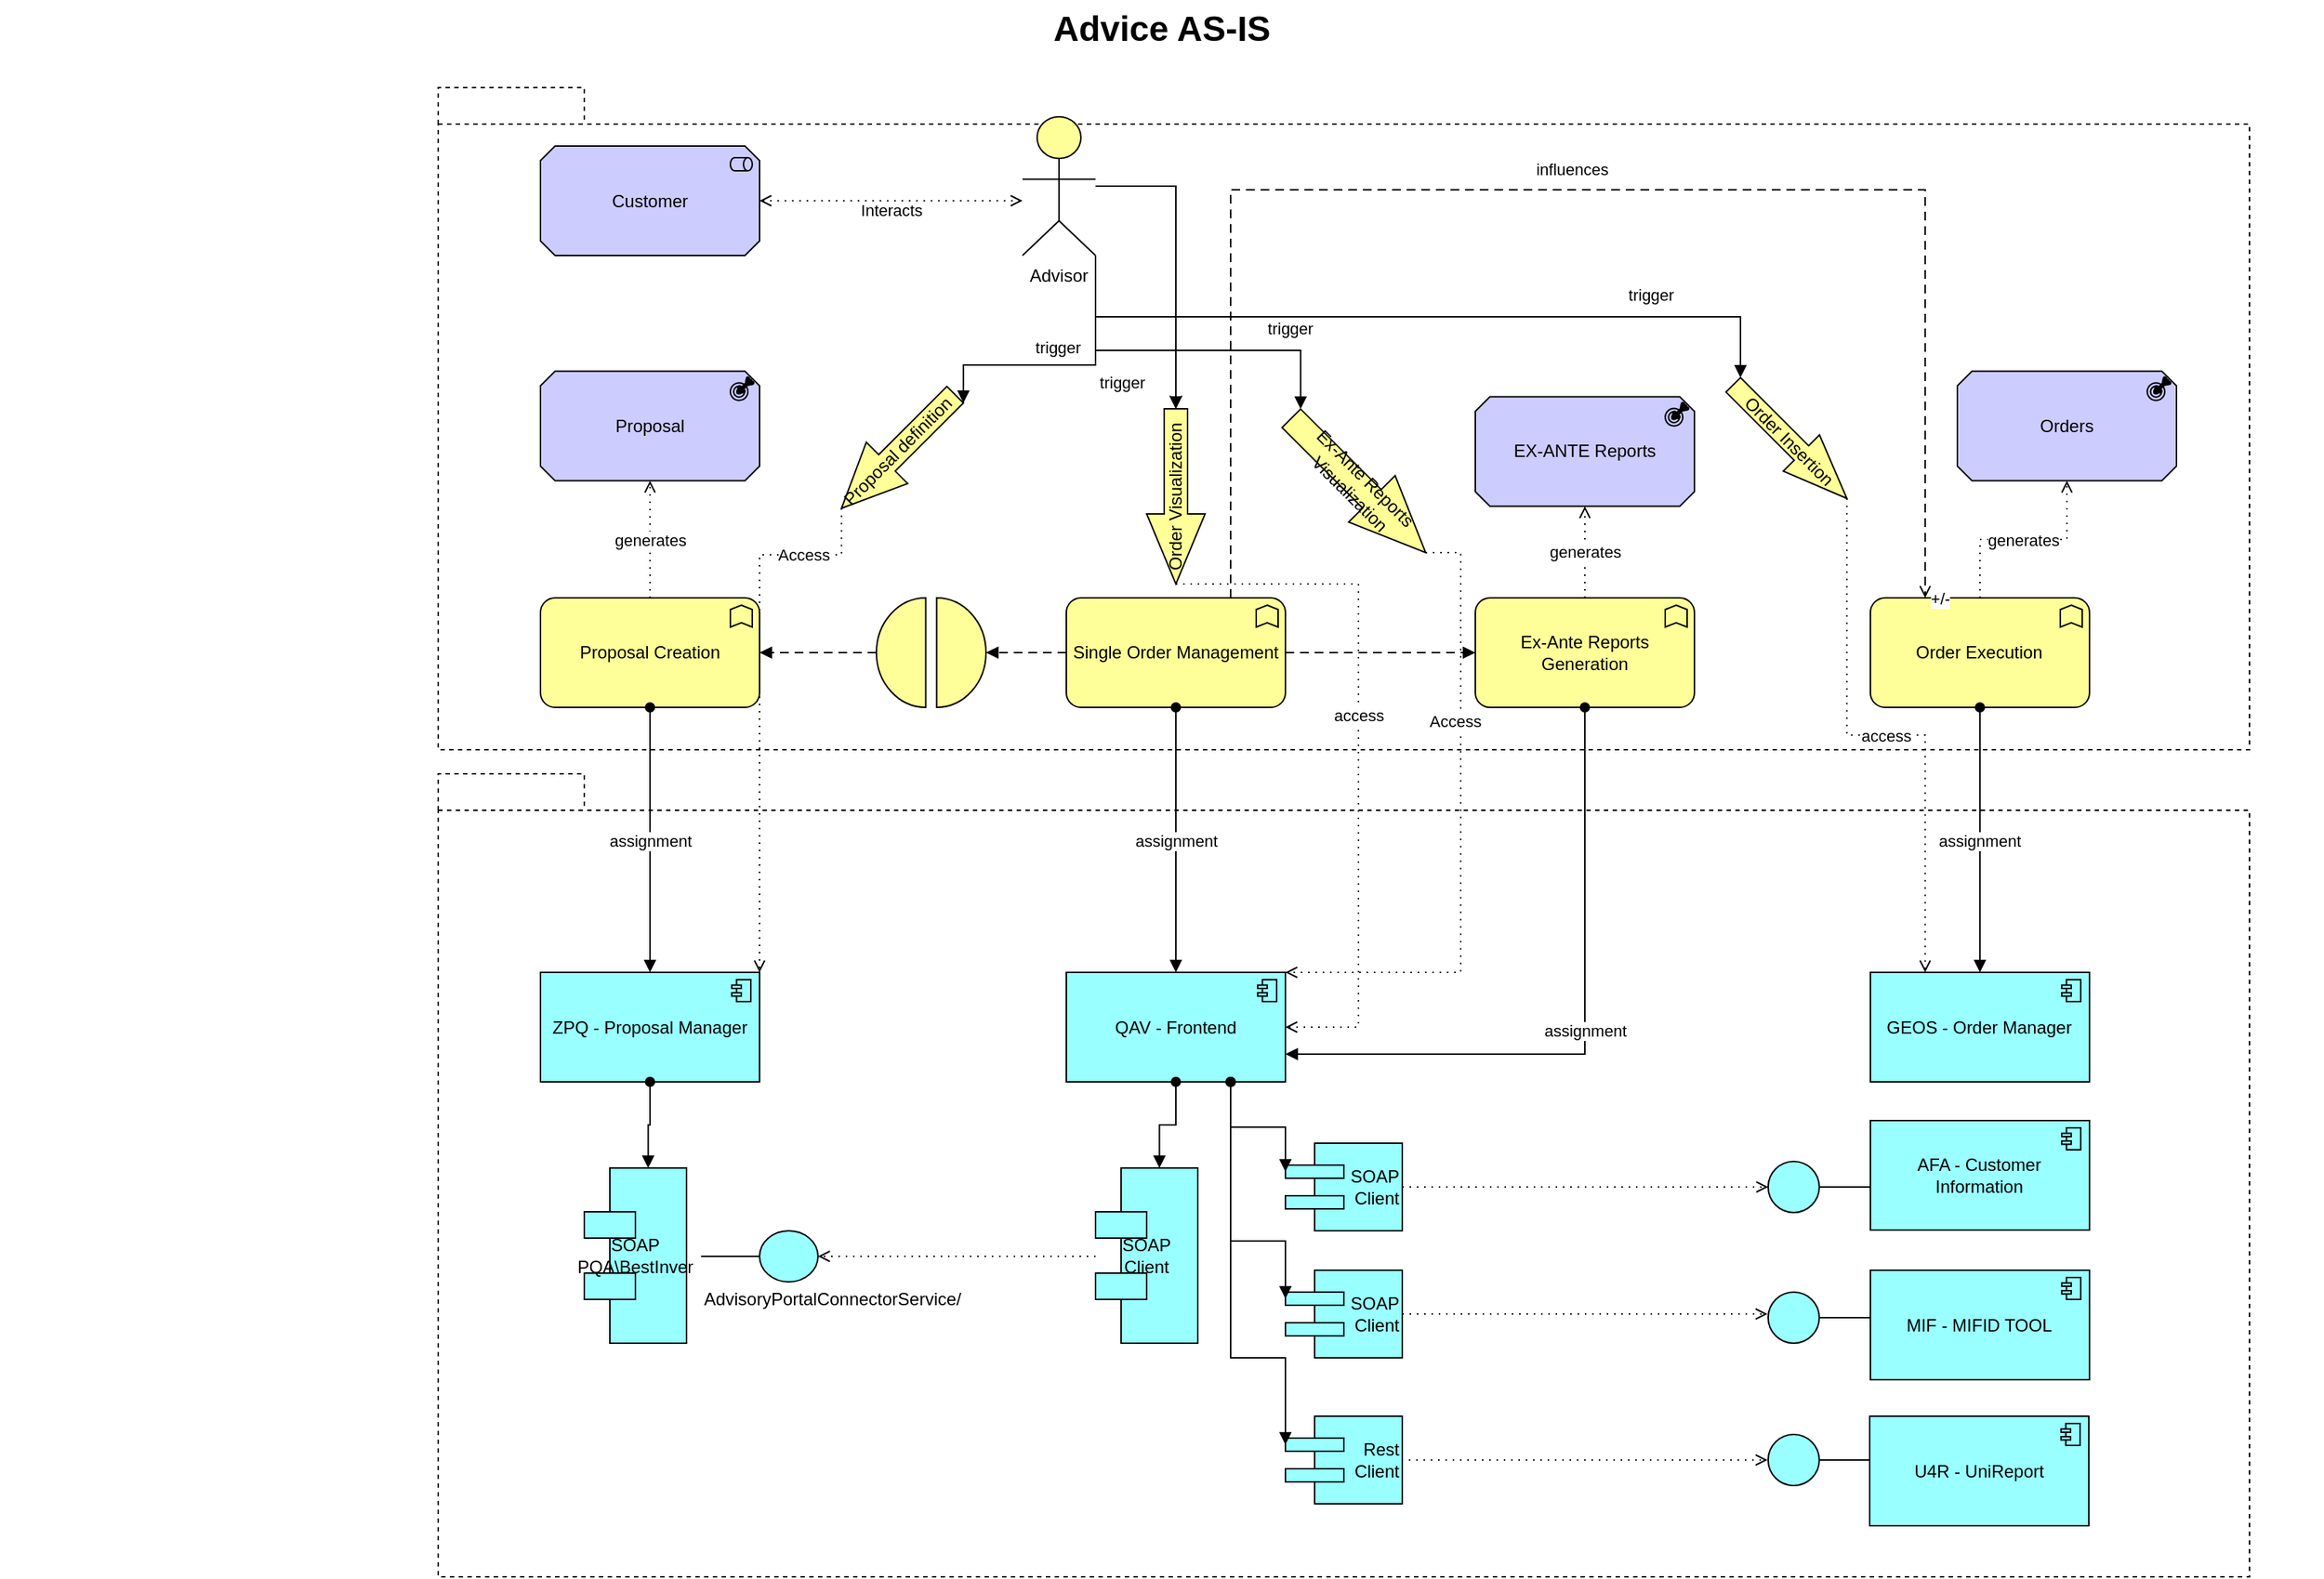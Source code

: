 <mxfile version="20.8.10" type="github">
  <diagram id="6I0OCvxSQrVGMHxT2VVA" name="AS-IS">
    <mxGraphModel dx="2199" dy="864" grid="1" gridSize="10" guides="1" tooltips="1" connect="1" arrows="1" fold="1" page="1" pageScale="1" pageWidth="850" pageHeight="1100" math="0" shadow="0">
      <root>
        <mxCell id="0" />
        <mxCell id="1" parent="0" />
        <mxCell id="SGIsHYCIq1H-L2krvLl8-28" value="" style="shape=folder;spacingTop=10;tabWidth=100;tabHeight=25;tabPosition=left;html=1;dashed=1;" parent="1" vertex="1">
          <mxGeometry x="220" y="540" width="1240" height="550" as="geometry" />
        </mxCell>
        <mxCell id="SGIsHYCIq1H-L2krvLl8-10" value="" style="shape=folder;spacingTop=10;tabWidth=100;tabHeight=25;tabPosition=left;html=1;dashed=1;" parent="1" vertex="1">
          <mxGeometry x="220" y="70" width="1240" height="453.5" as="geometry" />
        </mxCell>
        <mxCell id="dKdSaXE48SgPbhcamS2K-63" value="Advice AS-IS" style="text;strokeColor=none;fillColor=none;html=1;fontSize=24;fontStyle=1;verticalAlign=middle;align=center;" parent="1" vertex="1">
          <mxGeometry x="-80" y="10" width="1590" height="40" as="geometry" />
        </mxCell>
        <mxCell id="SGIsHYCIq1H-L2krvLl8-2" value="Proposal Creation" style="html=1;outlineConnect=0;whiteSpace=wrap;fillColor=#ffff99;shape=mxgraph.archimate3.application;appType=func;archiType=rounded;" parent="1" vertex="1">
          <mxGeometry x="290" y="419.5" width="150" height="75" as="geometry" />
        </mxCell>
        <mxCell id="SGIsHYCIq1H-L2krvLl8-5" value="" style="html=1;outlineConnect=0;whiteSpace=wrap;fillColor=#ffff99;shape=mxgraph.archimate3.interaction;" parent="1" vertex="1">
          <mxGeometry x="520" y="419.5" width="75" height="75" as="geometry" />
        </mxCell>
        <mxCell id="SGIsHYCIq1H-L2krvLl8-8" value="Single Order Management" style="html=1;outlineConnect=0;whiteSpace=wrap;fillColor=#ffff99;shape=mxgraph.archimate3.application;appType=func;archiType=rounded;" parent="1" vertex="1">
          <mxGeometry x="650" y="419.5" width="150" height="75" as="geometry" />
        </mxCell>
        <mxCell id="SPWOCfGQ36QJyUZVi-6S-24" value="" style="edgeStyle=orthogonalEdgeStyle;rounded=0;orthogonalLoop=1;jettySize=auto;html=1;" parent="1" source="SGIsHYCIq1H-L2krvLl8-11" target="SGIsHYCIq1H-L2krvLl8-13" edge="1">
          <mxGeometry relative="1" as="geometry" />
        </mxCell>
        <mxCell id="SGIsHYCIq1H-L2krvLl8-11" value="Advisor" style="html=1;outlineConnect=0;whiteSpace=wrap;fillColor=#ffff99;verticalLabelPosition=bottom;verticalAlign=top;align=center;shape=mxgraph.archimate3.actor;" parent="1" vertex="1">
          <mxGeometry x="620" y="90" width="50" height="95" as="geometry" />
        </mxCell>
        <mxCell id="SGIsHYCIq1H-L2krvLl8-13" value="Order Visualization" style="html=1;outlineConnect=0;whiteSpace=wrap;fillColor=#ffff99;shape=mxgraph.archimate3.process;direction=west;rotation=-90;" parent="1" vertex="1">
          <mxGeometry x="665" y="330" width="120" height="40" as="geometry" />
        </mxCell>
        <mxCell id="SGIsHYCIq1H-L2krvLl8-16" value="Order Execution" style="html=1;outlineConnect=0;whiteSpace=wrap;fillColor=#ffff99;shape=mxgraph.archimate3.application;appType=func;archiType=rounded;" parent="1" vertex="1">
          <mxGeometry x="1200.46" y="419.5" width="150" height="75" as="geometry" />
        </mxCell>
        <mxCell id="SGIsHYCIq1H-L2krvLl8-17" value="Order Insertion" style="html=1;outlineConnect=0;whiteSpace=wrap;fillColor=#ffff99;shape=mxgraph.archimate3.process;rotation=45;" parent="1" vertex="1">
          <mxGeometry x="1090.46" y="295" width="110" height="35" as="geometry" />
        </mxCell>
        <mxCell id="SGIsHYCIq1H-L2krvLl8-21" value="ZPQ - Proposal Manager" style="html=1;outlineConnect=0;whiteSpace=wrap;fillColor=#99ffff;shape=mxgraph.archimate3.application;appType=comp;archiType=square;" parent="1" vertex="1">
          <mxGeometry x="290" y="676" width="150" height="75" as="geometry" />
        </mxCell>
        <mxCell id="SGIsHYCIq1H-L2krvLl8-22" value="QAV - Frontend" style="html=1;outlineConnect=0;whiteSpace=wrap;fillColor=#99ffff;shape=mxgraph.archimate3.application;appType=comp;archiType=square;" parent="1" vertex="1">
          <mxGeometry x="650" y="676" width="150" height="75" as="geometry" />
        </mxCell>
        <mxCell id="SGIsHYCIq1H-L2krvLl8-23" value="GEOS - Order Manager" style="html=1;outlineConnect=0;whiteSpace=wrap;fillColor=#99ffff;shape=mxgraph.archimate3.application;appType=comp;archiType=square;" parent="1" vertex="1">
          <mxGeometry x="1200.46" y="676" width="150" height="75" as="geometry" />
        </mxCell>
        <mxCell id="SGIsHYCIq1H-L2krvLl8-25" value="assignment" style="endArrow=block;html=1;endFill=1;startArrow=oval;startFill=1;edgeStyle=elbowEdgeStyle;elbow=vertical;rounded=0;exitX=0.5;exitY=1;exitDx=0;exitDy=0;exitPerimeter=0;entryX=0.5;entryY=0;entryDx=0;entryDy=0;entryPerimeter=0;" parent="1" source="SGIsHYCIq1H-L2krvLl8-2" target="SGIsHYCIq1H-L2krvLl8-21" edge="1">
          <mxGeometry width="160" relative="1" as="geometry">
            <mxPoint x="460" y="856" as="sourcePoint" />
            <mxPoint x="365" y="626" as="targetPoint" />
            <Array as="points">
              <mxPoint x="360" y="640" />
            </Array>
          </mxGeometry>
        </mxCell>
        <mxCell id="SGIsHYCIq1H-L2krvLl8-26" value="assignment" style="endArrow=block;html=1;endFill=1;startArrow=oval;startFill=1;edgeStyle=elbowEdgeStyle;elbow=vertical;rounded=0;entryX=0.5;entryY=0;entryDx=0;entryDy=0;entryPerimeter=0;exitX=0.5;exitY=1;exitDx=0;exitDy=0;exitPerimeter=0;" parent="1" source="SGIsHYCIq1H-L2krvLl8-8" target="SGIsHYCIq1H-L2krvLl8-22" edge="1">
          <mxGeometry width="160" relative="1" as="geometry">
            <mxPoint x="755" y="490" as="sourcePoint" />
            <mxPoint x="754.29" y="626" as="targetPoint" />
            <Array as="points">
              <mxPoint x="740" y="530" />
            </Array>
          </mxGeometry>
        </mxCell>
        <mxCell id="SGIsHYCIq1H-L2krvLl8-27" value="assignment" style="endArrow=block;html=1;endFill=1;startArrow=oval;startFill=1;edgeStyle=elbowEdgeStyle;elbow=vertical;rounded=0;entryX=0.5;entryY=0;entryDx=0;entryDy=0;entryPerimeter=0;exitX=0.5;exitY=1;exitDx=0;exitDy=0;exitPerimeter=0;" parent="1" source="SGIsHYCIq1H-L2krvLl8-16" target="SGIsHYCIq1H-L2krvLl8-23" edge="1">
          <mxGeometry width="160" relative="1" as="geometry">
            <mxPoint x="1221.46" y="490" as="sourcePoint" />
            <mxPoint x="1220.46" y="626" as="targetPoint" />
            <Array as="points">
              <mxPoint x="1260.46" y="540" />
            </Array>
          </mxGeometry>
        </mxCell>
        <mxCell id="SGIsHYCIq1H-L2krvLl8-30" value="" style="edgeStyle=elbowEdgeStyle;html=1;endArrow=open;elbow=vertical;endFill=0;dashed=1;dashPattern=1 4;rounded=0;entryX=1;entryY=0.5;entryDx=0;entryDy=0;entryPerimeter=0;exitX=1;exitY=0.5;exitDx=0;exitDy=0;exitPerimeter=0;" parent="1" source="SGIsHYCIq1H-L2krvLl8-13" target="SGIsHYCIq1H-L2krvLl8-22" edge="1">
          <mxGeometry width="160" relative="1" as="geometry">
            <mxPoint x="850" y="846" as="sourcePoint" />
            <mxPoint x="1010" y="846" as="targetPoint" />
            <Array as="points">
              <mxPoint x="850" y="420" />
              <mxPoint x="790" y="400" />
            </Array>
          </mxGeometry>
        </mxCell>
        <mxCell id="SGIsHYCIq1H-L2krvLl8-31" value="access" style="edgeLabel;html=1;align=center;verticalAlign=middle;resizable=0;points=[];" parent="SGIsHYCIq1H-L2krvLl8-30" vertex="1" connectable="0">
          <mxGeometry x="-0.178" y="-3" relative="1" as="geometry">
            <mxPoint x="3" y="18" as="offset" />
          </mxGeometry>
        </mxCell>
        <mxCell id="SGIsHYCIq1H-L2krvLl8-32" value="access" style="edgeStyle=elbowEdgeStyle;html=1;endArrow=open;elbow=vertical;endFill=0;dashed=1;dashPattern=1 4;rounded=0;exitX=1;exitY=0.5;exitDx=0;exitDy=0;exitPerimeter=0;entryX=0.25;entryY=0;entryDx=0;entryDy=0;entryPerimeter=0;" parent="1" source="SGIsHYCIq1H-L2krvLl8-17" target="SGIsHYCIq1H-L2krvLl8-23" edge="1">
          <mxGeometry width="160" relative="1" as="geometry">
            <mxPoint x="733" y="916" as="sourcePoint" />
            <mxPoint x="893" y="916" as="targetPoint" />
          </mxGeometry>
        </mxCell>
        <mxCell id="jIcNZWvfJnib5RVRW_nO-2" value="Customer" style="html=1;outlineConnect=0;whiteSpace=wrap;fillColor=#CCCCFF;shape=mxgraph.archimate3.application;appType=role;archiType=oct;" parent="1" vertex="1">
          <mxGeometry x="290" y="110" width="150" height="75" as="geometry" />
        </mxCell>
        <mxCell id="jIcNZWvfJnib5RVRW_nO-4" value="Proposal" style="html=1;outlineConnect=0;whiteSpace=wrap;fillColor=#CCCCFF;shape=mxgraph.archimate3.application;appType=outcome;archiType=oct;" parent="1" vertex="1">
          <mxGeometry x="290" y="264.25" width="150" height="75" as="geometry" />
        </mxCell>
        <mxCell id="jIcNZWvfJnib5RVRW_nO-5" value="Orders" style="html=1;outlineConnect=0;whiteSpace=wrap;fillColor=#CCCCFF;shape=mxgraph.archimate3.application;appType=outcome;archiType=oct;" parent="1" vertex="1">
          <mxGeometry x="1260" y="264.25" width="150" height="75" as="geometry" />
        </mxCell>
        <mxCell id="jIcNZWvfJnib5RVRW_nO-7" value="Proposal definition" style="html=1;outlineConnect=0;whiteSpace=wrap;fillColor=#ffff99;shape=mxgraph.archimate3.process;rotation=-45;direction=west;" parent="1" vertex="1">
          <mxGeometry x="480" y="299.25" width="110" height="40" as="geometry" />
        </mxCell>
        <mxCell id="jIcNZWvfJnib5RVRW_nO-8" value="" style="edgeStyle=elbowEdgeStyle;html=1;endArrow=open;elbow=vertical;endFill=0;dashed=1;dashPattern=1 4;rounded=0;exitX=1;exitY=0.5;exitDx=0;exitDy=0;exitPerimeter=0;entryX=1;entryY=0;entryDx=0;entryDy=0;entryPerimeter=0;" parent="1" source="jIcNZWvfJnib5RVRW_nO-7" target="SGIsHYCIq1H-L2krvLl8-21" edge="1">
          <mxGeometry width="160" relative="1" as="geometry">
            <mxPoint x="640" y="500" as="sourcePoint" />
            <mxPoint x="800" y="500" as="targetPoint" />
            <Array as="points">
              <mxPoint x="520" y="390" />
            </Array>
          </mxGeometry>
        </mxCell>
        <mxCell id="jIcNZWvfJnib5RVRW_nO-9" value="Access" style="edgeLabel;html=1;align=center;verticalAlign=middle;resizable=0;points=[];" parent="jIcNZWvfJnib5RVRW_nO-8" vertex="1" connectable="0">
          <mxGeometry x="-0.353" y="-4" relative="1" as="geometry">
            <mxPoint x="34" y="-33" as="offset" />
          </mxGeometry>
        </mxCell>
        <mxCell id="jIcNZWvfJnib5RVRW_nO-10" value="generates" style="edgeStyle=elbowEdgeStyle;html=1;endArrow=open;elbow=vertical;endFill=0;dashed=1;dashPattern=1 4;rounded=0;exitX=0.5;exitY=0;exitDx=0;exitDy=0;exitPerimeter=0;" parent="1" source="SGIsHYCIq1H-L2krvLl8-2" target="jIcNZWvfJnib5RVRW_nO-4" edge="1">
          <mxGeometry width="160" relative="1" as="geometry">
            <mxPoint x="570" y="320" as="sourcePoint" />
            <mxPoint x="730" y="320" as="targetPoint" />
          </mxGeometry>
        </mxCell>
        <mxCell id="jIcNZWvfJnib5RVRW_nO-11" value="generates" style="edgeStyle=elbowEdgeStyle;html=1;endArrow=open;elbow=vertical;endFill=0;dashed=1;dashPattern=1 4;rounded=0;entryX=0.5;entryY=1;entryDx=0;entryDy=0;entryPerimeter=0;" parent="1" source="SGIsHYCIq1H-L2krvLl8-16" target="jIcNZWvfJnib5RVRW_nO-5" edge="1">
          <mxGeometry width="160" relative="1" as="geometry">
            <mxPoint x="790.46" y="320" as="sourcePoint" />
            <mxPoint x="950.46" y="320" as="targetPoint" />
          </mxGeometry>
        </mxCell>
        <mxCell id="jIcNZWvfJnib5RVRW_nO-12" value="+/-" style="edgeStyle=elbowEdgeStyle;html=1;endArrow=open;elbow=vertical;endFill=0;dashed=1;dashPattern=6 4;rounded=0;entryX=0.25;entryY=0;entryDx=0;entryDy=0;entryPerimeter=0;exitX=0.75;exitY=0;exitDx=0;exitDy=0;exitPerimeter=0;" parent="1" source="SGIsHYCIq1H-L2krvLl8-8" target="SGIsHYCIq1H-L2krvLl8-16" edge="1">
          <mxGeometry x="1" y="10" relative="1" as="geometry">
            <mxPoint x="770" y="410" as="sourcePoint" />
            <mxPoint x="980" y="470" as="targetPoint" />
            <Array as="points">
              <mxPoint x="940" y="140" />
              <mxPoint x="930" y="380" />
              <mxPoint x="940" y="430" />
            </Array>
          </mxGeometry>
        </mxCell>
        <mxCell id="jIcNZWvfJnib5RVRW_nO-13" value="influences" style="edgeLabel;html=1;align=center;verticalAlign=middle;resizable=0;points=[];" parent="jIcNZWvfJnib5RVRW_nO-12" vertex="1" connectable="0">
          <mxGeometry x="-0.105" y="1" relative="1" as="geometry">
            <mxPoint x="50" y="-13" as="offset" />
          </mxGeometry>
        </mxCell>
        <mxCell id="SPWOCfGQ36QJyUZVi-6S-5" value="EX-ANTE Reports" style="html=1;outlineConnect=0;whiteSpace=wrap;fillColor=#CCCCFF;shape=mxgraph.archimate3.application;appType=outcome;archiType=oct;" parent="1" vertex="1">
          <mxGeometry x="930" y="281.75" width="150" height="75" as="geometry" />
        </mxCell>
        <mxCell id="SPWOCfGQ36QJyUZVi-6S-6" value="SOAP PQA\BestInver" style="html=1;outlineConnect=0;whiteSpace=wrap;fillColor=#99ffff;shape=mxgraph.archimate3.component;" parent="1" vertex="1">
          <mxGeometry x="320" y="810" width="70" height="120" as="geometry" />
        </mxCell>
        <mxCell id="SPWOCfGQ36QJyUZVi-6S-7" value="" style="endArrow=block;html=1;endFill=1;startArrow=oval;startFill=1;edgeStyle=elbowEdgeStyle;elbow=vertical;rounded=0;exitX=0.5;exitY=1;exitDx=0;exitDy=0;exitPerimeter=0;entryX=0.625;entryY=0;entryDx=0;entryDy=0;entryPerimeter=0;" parent="1" source="SGIsHYCIq1H-L2krvLl8-21" target="SPWOCfGQ36QJyUZVi-6S-6" edge="1">
          <mxGeometry width="160" relative="1" as="geometry">
            <mxPoint x="780" y="580" as="sourcePoint" />
            <mxPoint x="940" y="580" as="targetPoint" />
          </mxGeometry>
        </mxCell>
        <mxCell id="SPWOCfGQ36QJyUZVi-6S-8" value="" style="edgeStyle=elbowEdgeStyle;html=1;endArrow=block;dashed=1;elbow=vertical;endFill=1;dashPattern=6 4;rounded=0;entryX=1;entryY=0.5;entryDx=0;entryDy=0;entryPerimeter=0;exitX=0;exitY=0.5;exitDx=0;exitDy=0;exitPerimeter=0;" parent="1" source="SGIsHYCIq1H-L2krvLl8-8" target="SGIsHYCIq1H-L2krvLl8-5" edge="1">
          <mxGeometry width="160" relative="1" as="geometry">
            <mxPoint x="780" y="580" as="sourcePoint" />
            <mxPoint x="940" y="580" as="targetPoint" />
          </mxGeometry>
        </mxCell>
        <mxCell id="SPWOCfGQ36QJyUZVi-6S-9" value="" style="edgeStyle=elbowEdgeStyle;html=1;endArrow=block;dashed=1;elbow=vertical;endFill=1;dashPattern=6 4;rounded=0;entryX=1;entryY=0.5;entryDx=0;entryDy=0;entryPerimeter=0;exitX=0;exitY=0.5;exitDx=0;exitDy=0;exitPerimeter=0;" parent="1" source="SGIsHYCIq1H-L2krvLl8-5" target="SGIsHYCIq1H-L2krvLl8-2" edge="1">
          <mxGeometry width="160" relative="1" as="geometry">
            <mxPoint x="660" y="467" as="sourcePoint" />
            <mxPoint x="605" y="467" as="targetPoint" />
            <Array as="points" />
          </mxGeometry>
        </mxCell>
        <mxCell id="SPWOCfGQ36QJyUZVi-6S-10" value="" style="html=1;outlineConnect=0;whiteSpace=wrap;fillColor=#99ffff;shape=mxgraph.archimate3.interface;" parent="1" vertex="1">
          <mxGeometry x="400" y="853" width="80" height="35" as="geometry" />
        </mxCell>
        <mxCell id="SPWOCfGQ36QJyUZVi-6S-11" value="AdvisoryPortalConnectorService/" style="text;html=1;strokeColor=none;fillColor=none;align=center;verticalAlign=middle;whiteSpace=wrap;rounded=0;" parent="1" vertex="1">
          <mxGeometry x="360" y="880" width="260" height="40" as="geometry" />
        </mxCell>
        <mxCell id="SPWOCfGQ36QJyUZVi-6S-12" value="Ex-Ante Reports&lt;br&gt;Generation" style="html=1;outlineConnect=0;whiteSpace=wrap;fillColor=#ffff99;shape=mxgraph.archimate3.application;appType=func;archiType=rounded;" parent="1" vertex="1">
          <mxGeometry x="930" y="419.5" width="150" height="75" as="geometry" />
        </mxCell>
        <mxCell id="SPWOCfGQ36QJyUZVi-6S-13" value="assignment" style="endArrow=block;html=1;endFill=1;startArrow=oval;startFill=1;edgeStyle=elbowEdgeStyle;elbow=vertical;rounded=0;entryX=1;entryY=0.75;entryDx=0;entryDy=0;entryPerimeter=0;" parent="1" source="SPWOCfGQ36QJyUZVi-6S-12" target="SGIsHYCIq1H-L2krvLl8-22" edge="1">
          <mxGeometry width="160" relative="1" as="geometry">
            <mxPoint x="735" y="504.5" as="sourcePoint" />
            <mxPoint x="735" y="700" as="targetPoint" />
            <Array as="points">
              <mxPoint x="900" y="732" />
            </Array>
          </mxGeometry>
        </mxCell>
        <mxCell id="SPWOCfGQ36QJyUZVi-6S-14" value="Ex-Ante Reports Visualization" style="html=1;outlineConnect=0;whiteSpace=wrap;fillColor=#ffff99;shape=mxgraph.archimate3.process;rotation=45;" parent="1" vertex="1">
          <mxGeometry x="785" y="320" width="130" height="45" as="geometry" />
        </mxCell>
        <mxCell id="SPWOCfGQ36QJyUZVi-6S-16" value="generates" style="edgeStyle=elbowEdgeStyle;html=1;endArrow=open;elbow=vertical;endFill=0;dashed=1;dashPattern=1 4;rounded=0;exitX=0.5;exitY=0;exitDx=0;exitDy=0;exitPerimeter=0;" parent="1" source="SPWOCfGQ36QJyUZVi-6S-12" target="SPWOCfGQ36QJyUZVi-6S-5" edge="1">
          <mxGeometry width="160" relative="1" as="geometry">
            <mxPoint x="1285.46" y="420" as="sourcePoint" />
            <mxPoint x="1345" y="349.25" as="targetPoint" />
          </mxGeometry>
        </mxCell>
        <mxCell id="SPWOCfGQ36QJyUZVi-6S-17" value="" style="edgeStyle=elbowEdgeStyle;html=1;endArrow=open;elbow=vertical;endFill=0;dashed=1;dashPattern=1 4;rounded=0;exitX=1;exitY=0.5;exitDx=0;exitDy=0;exitPerimeter=0;entryX=1;entryY=0;entryDx=0;entryDy=0;entryPerimeter=0;" parent="1" source="SPWOCfGQ36QJyUZVi-6S-14" target="SGIsHYCIq1H-L2krvLl8-22" edge="1">
          <mxGeometry width="160" relative="1" as="geometry">
            <mxPoint x="526.109" y="350.641" as="sourcePoint" />
            <mxPoint x="450.0" y="686" as="targetPoint" />
            <Array as="points">
              <mxPoint x="920" y="530" />
            </Array>
          </mxGeometry>
        </mxCell>
        <mxCell id="SPWOCfGQ36QJyUZVi-6S-18" value="Access" style="edgeLabel;html=1;align=center;verticalAlign=middle;resizable=0;points=[];" parent="SPWOCfGQ36QJyUZVi-6S-17" vertex="1" connectable="0">
          <mxGeometry x="-0.353" y="-4" relative="1" as="geometry">
            <mxPoint as="offset" />
          </mxGeometry>
        </mxCell>
        <mxCell id="SPWOCfGQ36QJyUZVi-6S-19" value="" style="edgeStyle=elbowEdgeStyle;html=1;endArrow=open;elbow=vertical;endFill=0;dashed=1;startArrow=open;startFill=0;dashPattern=1 4;rounded=0;exitX=1;exitY=0.5;exitDx=0;exitDy=0;exitPerimeter=0;" parent="1" source="jIcNZWvfJnib5RVRW_nO-2" target="SGIsHYCIq1H-L2krvLl8-11" edge="1">
          <mxGeometry width="160" relative="1" as="geometry">
            <mxPoint x="480" y="170" as="sourcePoint" />
            <mxPoint x="590" y="140" as="targetPoint" />
          </mxGeometry>
        </mxCell>
        <mxCell id="SPWOCfGQ36QJyUZVi-6S-20" value="Interacts" style="edgeLabel;html=1;align=center;verticalAlign=middle;resizable=0;points=[];" parent="SPWOCfGQ36QJyUZVi-6S-19" vertex="1" connectable="0">
          <mxGeometry x="-0.243" y="-6" relative="1" as="geometry">
            <mxPoint x="22" as="offset" />
          </mxGeometry>
        </mxCell>
        <mxCell id="SPWOCfGQ36QJyUZVi-6S-21" value="trigger" style="edgeStyle=elbowEdgeStyle;html=1;endArrow=block;dashed=0;elbow=vertical;endFill=1;rounded=0;entryX=0;entryY=0.3;entryDx=0;entryDy=0;entryPerimeter=0;exitX=1;exitY=1;exitDx=0;exitDy=0;exitPerimeter=0;" parent="1" source="SGIsHYCIq1H-L2krvLl8-11" target="jIcNZWvfJnib5RVRW_nO-7" edge="1">
          <mxGeometry x="0.061" y="-12" width="160" relative="1" as="geometry">
            <mxPoint x="650" y="220" as="sourcePoint" />
            <mxPoint x="720" y="205.43" as="targetPoint" />
            <Array as="points">
              <mxPoint x="630" y="260" />
            </Array>
            <mxPoint as="offset" />
          </mxGeometry>
        </mxCell>
        <mxCell id="SPWOCfGQ36QJyUZVi-6S-23" value="trigger" style="edgeStyle=elbowEdgeStyle;html=1;endArrow=block;dashed=0;elbow=vertical;endFill=1;rounded=0;entryX=0;entryY=0.5;entryDx=0;entryDy=0;entryPerimeter=0;exitX=1;exitY=1;exitDx=0;exitDy=0;exitPerimeter=0;" parent="1" source="SGIsHYCIq1H-L2krvLl8-11" target="SGIsHYCIq1H-L2krvLl8-13" edge="1">
          <mxGeometry x="0.039" y="-22" width="160" relative="1" as="geometry">
            <mxPoint x="650" y="220" as="sourcePoint" />
            <mxPoint x="609.548" y="278.516" as="targetPoint" />
            <Array as="points">
              <mxPoint x="700" y="250" />
            </Array>
            <mxPoint as="offset" />
          </mxGeometry>
        </mxCell>
        <mxCell id="SPWOCfGQ36QJyUZVi-6S-25" value="trigger" style="edgeStyle=elbowEdgeStyle;html=1;endArrow=block;dashed=0;elbow=vertical;endFill=1;rounded=0;entryX=0;entryY=0.3;entryDx=0;entryDy=0;entryPerimeter=0;exitX=1;exitY=1;exitDx=0;exitDy=0;exitPerimeter=0;" parent="1" source="SGIsHYCIq1H-L2krvLl8-11" target="SPWOCfGQ36QJyUZVi-6S-14" edge="1">
          <mxGeometry x="0.607" y="15" width="160" relative="1" as="geometry">
            <mxPoint x="650" y="220" as="sourcePoint" />
            <mxPoint x="735" y="300" as="targetPoint" />
            <mxPoint as="offset" />
            <Array as="points">
              <mxPoint x="750" y="250" />
            </Array>
          </mxGeometry>
        </mxCell>
        <mxCell id="SPWOCfGQ36QJyUZVi-6S-26" value="trigger" style="edgeStyle=elbowEdgeStyle;html=1;endArrow=block;dashed=0;elbow=vertical;endFill=1;rounded=0;entryX=0;entryY=0.3;entryDx=0;entryDy=0;entryPerimeter=0;exitX=1;exitY=1;exitDx=0;exitDy=0;exitPerimeter=0;" parent="1" source="SGIsHYCIq1H-L2krvLl8-11" target="SGIsHYCIq1H-L2krvLl8-17" edge="1">
          <mxGeometry x="0.607" y="15" width="160" relative="1" as="geometry">
            <mxPoint x="670" y="230" as="sourcePoint" />
            <mxPoint x="820.402" y="300.174" as="targetPoint" />
            <mxPoint as="offset" />
          </mxGeometry>
        </mxCell>
        <mxCell id="SPWOCfGQ36QJyUZVi-6S-27" value="" style="edgeStyle=elbowEdgeStyle;html=1;endArrow=block;dashed=1;elbow=vertical;endFill=1;dashPattern=6 4;rounded=0;entryX=0;entryY=0.5;entryDx=0;entryDy=0;entryPerimeter=0;exitX=1;exitY=0.5;exitDx=0;exitDy=0;exitPerimeter=0;" parent="1" source="SGIsHYCIq1H-L2krvLl8-8" target="SPWOCfGQ36QJyUZVi-6S-12" edge="1">
          <mxGeometry width="160" relative="1" as="geometry">
            <mxPoint x="800" y="470" as="sourcePoint" />
            <mxPoint x="960" y="470" as="targetPoint" />
          </mxGeometry>
        </mxCell>
        <mxCell id="SPWOCfGQ36QJyUZVi-6S-28" value="SOAP&lt;br&gt;Client" style="html=1;outlineConnect=0;whiteSpace=wrap;fillColor=#99ffff;shape=mxgraph.archimate3.component;" parent="1" vertex="1">
          <mxGeometry x="670" y="810" width="70" height="120" as="geometry" />
        </mxCell>
        <mxCell id="SPWOCfGQ36QJyUZVi-6S-29" value="" style="edgeStyle=elbowEdgeStyle;html=1;endArrow=open;elbow=vertical;endFill=0;dashed=1;dashPattern=1 4;rounded=0;entryX=1;entryY=0.5;entryDx=0;entryDy=0;entryPerimeter=0;" parent="1" source="SPWOCfGQ36QJyUZVi-6S-28" target="SPWOCfGQ36QJyUZVi-6S-10" edge="1">
          <mxGeometry width="160" relative="1" as="geometry">
            <mxPoint x="800" y="790" as="sourcePoint" />
            <mxPoint x="960" y="790" as="targetPoint" />
          </mxGeometry>
        </mxCell>
        <mxCell id="SPWOCfGQ36QJyUZVi-6S-31" value="" style="endArrow=block;html=1;endFill=1;startArrow=oval;startFill=1;edgeStyle=elbowEdgeStyle;elbow=vertical;rounded=0;exitX=0.5;exitY=1;exitDx=0;exitDy=0;exitPerimeter=0;entryX=0.625;entryY=0;entryDx=0;entryDy=0;entryPerimeter=0;" parent="1" source="SGIsHYCIq1H-L2krvLl8-22" target="SPWOCfGQ36QJyUZVi-6S-28" edge="1">
          <mxGeometry width="160" relative="1" as="geometry">
            <mxPoint x="800" y="790" as="sourcePoint" />
            <mxPoint x="960" y="790" as="targetPoint" />
          </mxGeometry>
        </mxCell>
        <mxCell id="DJSupEEaHKFITjo2DMIx-1" value="MIF - MIFID TOOL" style="html=1;outlineConnect=0;whiteSpace=wrap;fillColor=#99ffff;shape=mxgraph.archimate3.application;appType=comp;archiType=square;" vertex="1" parent="1">
          <mxGeometry x="1200.46" y="880" width="150" height="75" as="geometry" />
        </mxCell>
        <mxCell id="DJSupEEaHKFITjo2DMIx-3" value="U4R - UniReport" style="html=1;outlineConnect=0;whiteSpace=wrap;fillColor=#99ffff;shape=mxgraph.archimate3.application;appType=comp;archiType=square;" vertex="1" parent="1">
          <mxGeometry x="1200" y="980" width="150" height="75" as="geometry" />
        </mxCell>
        <mxCell id="DJSupEEaHKFITjo2DMIx-4" value="AFA - Customer Information" style="html=1;outlineConnect=0;whiteSpace=wrap;fillColor=#99ffff;shape=mxgraph.archimate3.application;appType=comp;archiType=square;" vertex="1" parent="1">
          <mxGeometry x="1200.46" y="777.5" width="150" height="75" as="geometry" />
        </mxCell>
        <mxCell id="DJSupEEaHKFITjo2DMIx-5" value="SOAP&lt;br&gt;Client" style="html=1;outlineConnect=0;whiteSpace=wrap;fillColor=#99ffff;shape=mxgraph.archimate3.component;align=right;" vertex="1" parent="1">
          <mxGeometry x="800" y="793" width="80" height="60" as="geometry" />
        </mxCell>
        <mxCell id="DJSupEEaHKFITjo2DMIx-6" value="SOAP&lt;br&gt;Client" style="html=1;outlineConnect=0;whiteSpace=wrap;fillColor=#99ffff;shape=mxgraph.archimate3.component;align=right;" vertex="1" parent="1">
          <mxGeometry x="800" y="880" width="80" height="60" as="geometry" />
        </mxCell>
        <mxCell id="DJSupEEaHKFITjo2DMIx-7" value="Rest&lt;br&gt;Client" style="html=1;outlineConnect=0;whiteSpace=wrap;fillColor=#99ffff;shape=mxgraph.archimate3.component;align=right;" vertex="1" parent="1">
          <mxGeometry x="800" y="980" width="80" height="60" as="geometry" />
        </mxCell>
        <mxCell id="DJSupEEaHKFITjo2DMIx-8" value="" style="endArrow=block;html=1;endFill=1;startArrow=oval;startFill=1;edgeStyle=elbowEdgeStyle;elbow=vertical;rounded=0;exitX=0.75;exitY=1;exitDx=0;exitDy=0;exitPerimeter=0;entryX=0;entryY=0.325;entryDx=0;entryDy=0;entryPerimeter=0;" edge="1" parent="1" source="SGIsHYCIq1H-L2krvLl8-22" target="DJSupEEaHKFITjo2DMIx-5">
          <mxGeometry width="160" relative="1" as="geometry">
            <mxPoint x="735" y="761" as="sourcePoint" />
            <mxPoint x="733.75" y="820.0" as="targetPoint" />
          </mxGeometry>
        </mxCell>
        <mxCell id="DJSupEEaHKFITjo2DMIx-9" value="" style="endArrow=block;html=1;endFill=1;startArrow=oval;startFill=1;edgeStyle=elbowEdgeStyle;elbow=vertical;rounded=0;exitX=0.75;exitY=1;exitDx=0;exitDy=0;exitPerimeter=0;entryX=0;entryY=0.325;entryDx=0;entryDy=0;entryPerimeter=0;" edge="1" parent="1" source="SGIsHYCIq1H-L2krvLl8-22" target="DJSupEEaHKFITjo2DMIx-6">
          <mxGeometry width="160" relative="1" as="geometry">
            <mxPoint x="772.5" y="761" as="sourcePoint" />
            <mxPoint x="810" y="822.5" as="targetPoint" />
            <Array as="points">
              <mxPoint x="780" y="860" />
            </Array>
          </mxGeometry>
        </mxCell>
        <mxCell id="DJSupEEaHKFITjo2DMIx-10" value="" style="endArrow=block;html=1;endFill=1;startArrow=oval;startFill=1;edgeStyle=elbowEdgeStyle;elbow=vertical;rounded=0;exitX=0.75;exitY=1;exitDx=0;exitDy=0;exitPerimeter=0;entryX=0;entryY=0.325;entryDx=0;entryDy=0;entryPerimeter=0;" edge="1" parent="1" source="SGIsHYCIq1H-L2krvLl8-22" target="DJSupEEaHKFITjo2DMIx-7">
          <mxGeometry width="160" relative="1" as="geometry">
            <mxPoint x="782.5" y="771" as="sourcePoint" />
            <mxPoint x="820" y="832.5" as="targetPoint" />
            <Array as="points">
              <mxPoint x="790" y="940" />
            </Array>
          </mxGeometry>
        </mxCell>
        <mxCell id="DJSupEEaHKFITjo2DMIx-11" value="" style="html=1;outlineConnect=0;whiteSpace=wrap;fillColor=#99ffff;shape=mxgraph.archimate3.interface;direction=west;" vertex="1" parent="1">
          <mxGeometry x="1130.46" y="805.5" width="70" height="35" as="geometry" />
        </mxCell>
        <mxCell id="DJSupEEaHKFITjo2DMIx-12" value="" style="html=1;outlineConnect=0;whiteSpace=wrap;fillColor=#99ffff;shape=mxgraph.archimate3.interface;direction=west;" vertex="1" parent="1">
          <mxGeometry x="1130.46" y="895" width="70" height="35" as="geometry" />
        </mxCell>
        <mxCell id="DJSupEEaHKFITjo2DMIx-13" value="" style="html=1;outlineConnect=0;whiteSpace=wrap;fillColor=#99ffff;shape=mxgraph.archimate3.interface;direction=west;" vertex="1" parent="1">
          <mxGeometry x="1130.46" y="992.5" width="70" height="35" as="geometry" />
        </mxCell>
        <mxCell id="DJSupEEaHKFITjo2DMIx-14" value="" style="edgeStyle=elbowEdgeStyle;html=1;endArrow=open;elbow=vertical;endFill=0;dashed=1;dashPattern=1 4;rounded=0;entryX=1;entryY=0.5;entryDx=0;entryDy=0;entryPerimeter=0;exitX=1;exitY=0.5;exitDx=0;exitDy=0;exitPerimeter=0;" edge="1" parent="1" source="DJSupEEaHKFITjo2DMIx-5" target="DJSupEEaHKFITjo2DMIx-11">
          <mxGeometry width="160" relative="1" as="geometry">
            <mxPoint x="680" y="880.118" as="sourcePoint" />
            <mxPoint x="490" y="880.5" as="targetPoint" />
          </mxGeometry>
        </mxCell>
        <mxCell id="DJSupEEaHKFITjo2DMIx-15" value="" style="edgeStyle=elbowEdgeStyle;html=1;endArrow=open;elbow=vertical;endFill=0;dashed=1;dashPattern=1 4;rounded=0;exitX=1;exitY=0.5;exitDx=0;exitDy=0;exitPerimeter=0;" edge="1" parent="1" source="DJSupEEaHKFITjo2DMIx-6">
          <mxGeometry width="160" relative="1" as="geometry">
            <mxPoint x="890" y="917.44" as="sourcePoint" />
            <mxPoint x="1130" y="910" as="targetPoint" />
          </mxGeometry>
        </mxCell>
        <mxCell id="DJSupEEaHKFITjo2DMIx-16" value="" style="edgeStyle=elbowEdgeStyle;html=1;endArrow=open;elbow=vertical;endFill=0;dashed=1;dashPattern=1 4;rounded=0;entryX=1;entryY=0.5;entryDx=0;entryDy=0;entryPerimeter=0;exitX=1;exitY=0.5;exitDx=0;exitDy=0;exitPerimeter=0;" edge="1" parent="1">
          <mxGeometry width="160" relative="1" as="geometry">
            <mxPoint x="879.54" y="1009.94" as="sourcePoint" />
            <mxPoint x="1130.0" y="1009.94" as="targetPoint" />
          </mxGeometry>
        </mxCell>
      </root>
    </mxGraphModel>
  </diagram>
</mxfile>
